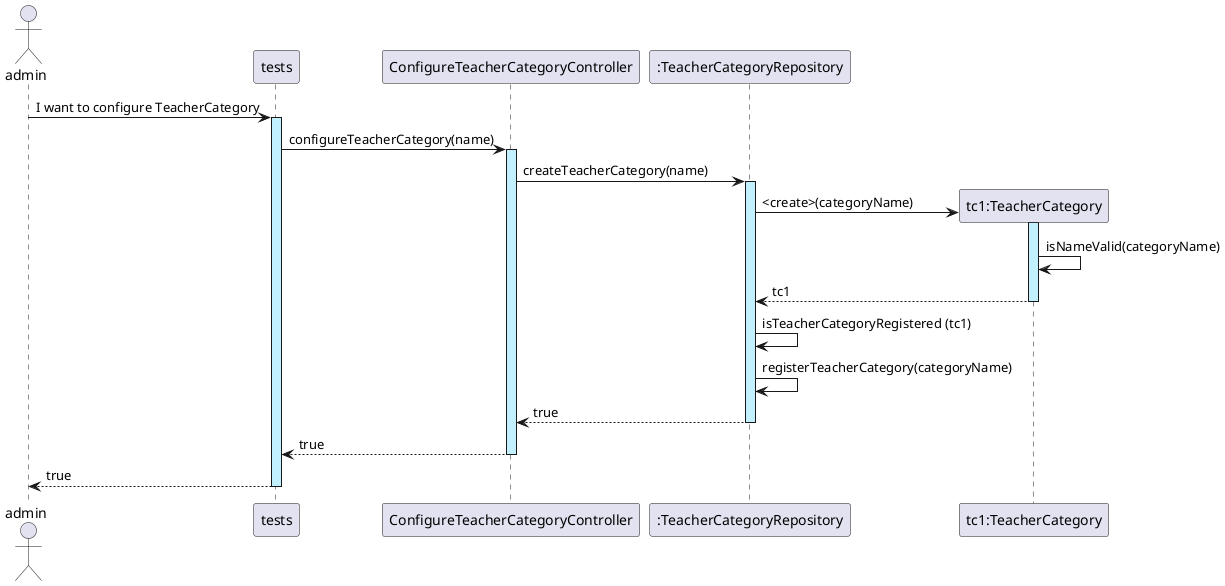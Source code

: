 @startuml
actor admin



admin -> tests ++ #application : I want to configure TeacherCategory

tests -> ConfigureTeacherCategoryController ++ #application : configureTeacherCategory(name)

participant ":TeacherCategoryRepository" as TeacherCategoryRepository
ConfigureTeacherCategoryController -> TeacherCategoryRepository ++ #application : createTeacherCategory(name)

create "tc1:TeacherCategory" as TeacherCategory
TeacherCategoryRepository -> TeacherCategory ++ #application : <create>(categoryName)
TeacherCategory -> TeacherCategory: isNameValid(categoryName)
TeacherCategory --> TeacherCategoryRepository -- : tc1
TeacherCategoryRepository -> TeacherCategoryRepository : isTeacherCategoryRegistered (tc1)
TeacherCategoryRepository -> TeacherCategoryRepository : registerTeacherCategory(categoryName)

TeacherCategoryRepository --> ConfigureTeacherCategoryController --: true

ConfigureTeacherCategoryController --> tests --: true
tests --> admin --: true
@enduml